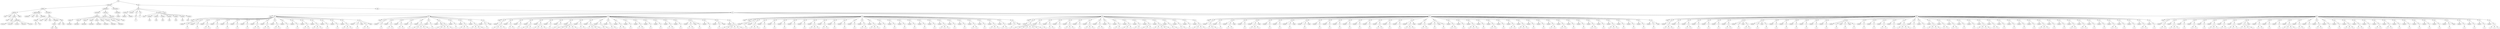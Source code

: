 digraph Tree {
	"t0" [label = "TEI"];
	"t1" [label = "teiHeader"];
	"t2" [label = "fileDesc"];
	"t3" [label = "titleStmt"];
	"t4" [label = "title"];
	"t5" [label = "title"];
	"t6" [label = "author"];
	"t7" [label = "idno"];
	"t8" [label = "idno"];
	"t9" [label = "persName"];
	"t10" [label = "forename"];
	"t11" [label = "nameLink"];
	"t12" [label = "surname"];
	"t13" [label = "nameLink"];
	"t14" [label = "surname"];
	"t15" [label = "editor"];
	"t16" [label = "publicationStmt"];
	"t17" [label = "publisher"];
	"t18" [label = "idno"];
	"t19" [label = "idno"];
	"t20" [label = "availability"];
	"t21" [label = "licence"];
	"t22" [label = "ab"];
	"t23" [label = "ref"];
	"t24" [label = "sourceDesc"];
	"t25" [label = "bibl"];
	"t26" [label = "name"];
	"t27" [label = "idno"];
	"t28" [label = "idno"];
	"t29" [label = "availability"];
	"t30" [label = "licence"];
	"t31" [label = "ab"];
	"t32" [label = "ref"];
	"t33" [label = "bibl"];
	"t34" [label = "date"];
	"t35" [label = "idno"];
	"t36" [label = "profileDesc"];
	"t37" [label = "particDesc"];
	"t38" [label = "listPerson"];
	"t39" [label = "person"];
	"t40" [label = "persName"];
	"t41" [label = "person"];
	"t42" [label = "persName"];
	"t43" [label = "person"];
	"t44" [label = "persName"];
	"t45" [label = "person"];
	"t46" [label = "persName"];
	"t47" [label = "person"];
	"t48" [label = "persName"];
	"t49" [label = "person"];
	"t50" [label = "persName"];
	"t51" [label = "person"];
	"t52" [label = "persName"];
	"t53" [label = "person"];
	"t54" [label = "persName"];
	"t55" [label = "textClass"];
	"t56" [label = "keywords"];
	"t57" [label = "term"];
	"t58" [label = "term"];
	"t59" [label = "classCode"];
	"t60" [label = "revisionDesc"];
	"t61" [label = "listChange"];
	"t62" [label = "change"];
	"t63" [label = "text"];
	"t64" [label = "front"];
	"t65" [label = "docTitle"];
	"t66" [label = "titlePart"];
	"t67" [label = "titlePart"];
	"t68" [label = "docDate"];
	"t69" [label = "div"];
	"t70" [label = "div"];
	"t71" [label = "p"];
	"t72" [label = "div"];
	"t73" [label = "p"];
	"t74" [label = "castList"];
	"t75" [label = "head"];
	"t76" [label = "castItem"];
	"t77" [label = "role"];
	"t78" [label = "castItem"];
	"t79" [label = "role"];
	"t80" [label = "castItem"];
	"t81" [label = "role"];
	"t82" [label = "castItem"];
	"t83" [label = "role"];
	"t84" [label = "castItem"];
	"t85" [label = "role"];
	"t86" [label = "castItem"];
	"t87" [label = "role"];
	"t88" [label = "castItem"];
	"t89" [label = "role"];
	"t90" [label = "note"];
	"t91" [label = "body"];
	"t92" [label = "div"];
	"t93" [label = "head"];
	"t94" [label = "div"];
	"t95" [label = "head"];
	"t96" [label = "sp"];
	"t97" [label = "speaker"];
	"t98" [label = "p"];
	"t99" [label = "s"];
	"t100" [label = "sp"];
	"t101" [label = "speaker"];
	"t102" [label = "p"];
	"t103" [label = "s"];
	"t104" [label = "sp"];
	"t105" [label = "speaker"];
	"t106" [label = "p"];
	"t107" [label = "s"];
	"t108" [label = "s"];
	"t109" [label = "sp"];
	"t110" [label = "speaker"];
	"t111" [label = "p"];
	"t112" [label = "s"];
	"t113" [label = "sp"];
	"t114" [label = "speaker"];
	"t115" [label = "p"];
	"t116" [label = "s"];
	"t117" [label = "sp"];
	"t118" [label = "speaker"];
	"t119" [label = "p"];
	"t120" [label = "s"];
	"t121" [label = "sp"];
	"t122" [label = "speaker"];
	"t123" [label = "p"];
	"t124" [label = "s"];
	"t125" [label = "sp"];
	"t126" [label = "speaker"];
	"t127" [label = "p"];
	"t128" [label = "s"];
	"t129" [label = "s"];
	"t130" [label = "sp"];
	"t131" [label = "speaker"];
	"t132" [label = "p"];
	"t133" [label = "s"];
	"t134" [label = "s"];
	"t135" [label = "sp"];
	"t136" [label = "speaker"];
	"t137" [label = "p"];
	"t138" [label = "s"];
	"t139" [label = "s"];
	"t140" [label = "sp"];
	"t141" [label = "speaker"];
	"t142" [label = "p"];
	"t143" [label = "s"];
	"t144" [label = "sp"];
	"t145" [label = "speaker"];
	"t146" [label = "p"];
	"t147" [label = "s"];
	"t148" [label = "sp"];
	"t149" [label = "speaker"];
	"t150" [label = "p"];
	"t151" [label = "s"];
	"t152" [label = "s"];
	"t153" [label = "sp"];
	"t154" [label = "speaker"];
	"t155" [label = "p"];
	"t156" [label = "s"];
	"t157" [label = "s"];
	"t158" [label = "s"];
	"t159" [label = "sp"];
	"t160" [label = "speaker"];
	"t161" [label = "p"];
	"t162" [label = "s"];
	"t163" [label = "sp"];
	"t164" [label = "speaker"];
	"t165" [label = "p"];
	"t166" [label = "s"];
	"t167" [label = "sp"];
	"t168" [label = "speaker"];
	"t169" [label = "p"];
	"t170" [label = "s"];
	"t171" [label = "s"];
	"t172" [label = "s"];
	"t173" [label = "sp"];
	"t174" [label = "speaker"];
	"t175" [label = "p"];
	"t176" [label = "s"];
	"t177" [label = "stage"];
	"t178" [label = "p"];
	"t179" [label = "s"];
	"t180" [label = "s"];
	"t181" [label = "stage"];
	"t182" [label = "div"];
	"t183" [label = "head"];
	"t184" [label = "sp"];
	"t185" [label = "speaker"];
	"t186" [label = "p"];
	"t187" [label = "s"];
	"t188" [label = "sp"];
	"t189" [label = "speaker"];
	"t190" [label = "p"];
	"t191" [label = "s"];
	"t192" [label = "s"];
	"t193" [label = "sp"];
	"t194" [label = "speaker"];
	"t195" [label = "p"];
	"t196" [label = "s"];
	"t197" [label = "s"];
	"t198" [label = "sp"];
	"t199" [label = "speaker"];
	"t200" [label = "p"];
	"t201" [label = "s"];
	"t202" [label = "sp"];
	"t203" [label = "speaker"];
	"t204" [label = "p"];
	"t205" [label = "s"];
	"t206" [label = "s"];
	"t207" [label = "s"];
	"t208" [label = "s"];
	"t209" [label = "s"];
	"t210" [label = "sp"];
	"t211" [label = "speaker"];
	"t212" [label = "p"];
	"t213" [label = "s"];
	"t214" [label = "sp"];
	"t215" [label = "speaker"];
	"t216" [label = "note"];
	"t217" [label = "p"];
	"t218" [label = "s"];
	"t219" [label = "s"];
	"t220" [label = "s"];
	"t221" [label = "s"];
	"t222" [label = "s"];
	"t223" [label = "sp"];
	"t224" [label = "speaker"];
	"t225" [label = "p"];
	"t226" [label = "s"];
	"t227" [label = "sp"];
	"t228" [label = "speaker"];
	"t229" [label = "p"];
	"t230" [label = "s"];
	"t231" [label = "s"];
	"t232" [label = "s"];
	"t233" [label = "sp"];
	"t234" [label = "speaker"];
	"t235" [label = "p"];
	"t236" [label = "s"];
	"t237" [label = "s"];
	"t238" [label = "s"];
	"t239" [label = "s"];
	"t240" [label = "sp"];
	"t241" [label = "speaker"];
	"t242" [label = "p"];
	"t243" [label = "s"];
	"t244" [label = "stage"];
	"t245" [label = "div"];
	"t246" [label = "head"];
	"t247" [label = "sp"];
	"t248" [label = "speaker"];
	"t249" [label = "p"];
	"t250" [label = "s"];
	"t251" [label = "s"];
	"t252" [label = "s"];
	"t253" [label = "s"];
	"t254" [label = "sp"];
	"t255" [label = "speaker"];
	"t256" [label = "p"];
	"t257" [label = "s"];
	"t258" [label = "s"];
	"t259" [label = "sp"];
	"t260" [label = "speaker"];
	"t261" [label = "p"];
	"t262" [label = "s"];
	"t263" [label = "sp"];
	"t264" [label = "speaker"];
	"t265" [label = "p"];
	"t266" [label = "s"];
	"t267" [label = "s"];
	"t268" [label = "s"];
	"t269" [label = "sp"];
	"t270" [label = "speaker"];
	"t271" [label = "p"];
	"t272" [label = "s"];
	"t273" [label = "s"];
	"t274" [label = "s"];
	"t275" [label = "s"];
	"t276" [label = "sp"];
	"t277" [label = "speaker"];
	"t278" [label = "p"];
	"t279" [label = "s"];
	"t280" [label = "sp"];
	"t281" [label = "speaker"];
	"t282" [label = "p"];
	"t283" [label = "s"];
	"t284" [label = "sp"];
	"t285" [label = "speaker"];
	"t286" [label = "p"];
	"t287" [label = "s"];
	"t288" [label = "s"];
	"t289" [label = "s"];
	"t290" [label = "s"];
	"t291" [label = "s"];
	"t292" [label = "s"];
	"t293" [label = "sp"];
	"t294" [label = "speaker"];
	"t295" [label = "p"];
	"t296" [label = "s"];
	"t297" [label = "s"];
	"t298" [label = "sp"];
	"t299" [label = "speaker"];
	"t300" [label = "p"];
	"t301" [label = "s"];
	"t302" [label = "s"];
	"t303" [label = "s"];
	"t304" [label = "s"];
	"t305" [label = "sp"];
	"t306" [label = "speaker"];
	"t307" [label = "p"];
	"t308" [label = "s"];
	"t309" [label = "s"];
	"t310" [label = "sp"];
	"t311" [label = "speaker"];
	"t312" [label = "p"];
	"t313" [label = "s"];
	"t314" [label = "s"];
	"t315" [label = "sp"];
	"t316" [label = "speaker"];
	"t317" [label = "p"];
	"t318" [label = "s"];
	"t319" [label = "s"];
	"t320" [label = "sp"];
	"t321" [label = "speaker"];
	"t322" [label = "p"];
	"t323" [label = "s"];
	"t324" [label = "sp"];
	"t325" [label = "speaker"];
	"t326" [label = "p"];
	"t327" [label = "s"];
	"t328" [label = "s"];
	"t329" [label = "sp"];
	"t330" [label = "speaker"];
	"t331" [label = "p"];
	"t332" [label = "s"];
	"t333" [label = "sp"];
	"t334" [label = "speaker"];
	"t335" [label = "p"];
	"t336" [label = "s"];
	"t337" [label = "sp"];
	"t338" [label = "speaker"];
	"t339" [label = "p"];
	"t340" [label = "s"];
	"t341" [label = "s"];
	"t342" [label = "sp"];
	"t343" [label = "speaker"];
	"t344" [label = "p"];
	"t345" [label = "s"];
	"t346" [label = "sp"];
	"t347" [label = "speaker"];
	"t348" [label = "p"];
	"t349" [label = "s"];
	"t350" [label = "s"];
	"t351" [label = "stage"];
	"t352" [label = "p"];
	"t353" [label = "s"];
	"t354" [label = "sp"];
	"t355" [label = "speaker"];
	"t356" [label = "p"];
	"t357" [label = "s"];
	"t358" [label = "sp"];
	"t359" [label = "speaker"];
	"t360" [label = "p"];
	"t361" [label = "s"];
	"t362" [label = "stage"];
	"t363" [label = "sp"];
	"t364" [label = "speaker"];
	"t365" [label = "p"];
	"t366" [label = "s"];
	"t367" [label = "s"];
	"t368" [label = "s"];
	"t369" [label = "s"];
	"t370" [label = "s"];
	"t371" [label = "s"];
	"t372" [label = "div"];
	"t373" [label = "head"];
	"t374" [label = "stage"];
	"t375" [label = "sp"];
	"t376" [label = "speaker"];
	"t377" [label = "p"];
	"t378" [label = "s"];
	"t379" [label = "sp"];
	"t380" [label = "speaker"];
	"t381" [label = "p"];
	"t382" [label = "s"];
	"t383" [label = "s"];
	"t384" [label = "s"];
	"t385" [label = "sp"];
	"t386" [label = "speaker"];
	"t387" [label = "p"];
	"t388" [label = "s"];
	"t389" [label = "sp"];
	"t390" [label = "speaker"];
	"t391" [label = "p"];
	"t392" [label = "s"];
	"t393" [label = "sp"];
	"t394" [label = "speaker"];
	"t395" [label = "p"];
	"t396" [label = "s"];
	"t397" [label = "sp"];
	"t398" [label = "speaker"];
	"t399" [label = "p"];
	"t400" [label = "s"];
	"t401" [label = "sp"];
	"t402" [label = "speaker"];
	"t403" [label = "p"];
	"t404" [label = "s"];
	"t405" [label = "sp"];
	"t406" [label = "speaker"];
	"t407" [label = "p"];
	"t408" [label = "s"];
	"t409" [label = "s"];
	"t410" [label = "s"];
	"t411" [label = "sp"];
	"t412" [label = "speaker"];
	"t413" [label = "p"];
	"t414" [label = "s"];
	"t415" [label = "s"];
	"t416" [label = "sp"];
	"t417" [label = "speaker"];
	"t418" [label = "p"];
	"t419" [label = "s"];
	"t420" [label = "sp"];
	"t421" [label = "speaker"];
	"t422" [label = "p"];
	"t423" [label = "s"];
	"t424" [label = "sp"];
	"t425" [label = "speaker"];
	"t426" [label = "p"];
	"t427" [label = "s"];
	"t428" [label = "sp"];
	"t429" [label = "speaker"];
	"t430" [label = "p"];
	"t431" [label = "s"];
	"t432" [label = "s"];
	"t433" [label = "sp"];
	"t434" [label = "speaker"];
	"t435" [label = "p"];
	"t436" [label = "s"];
	"t437" [label = "s"];
	"t438" [label = "s"];
	"t439" [label = "sp"];
	"t440" [label = "speaker"];
	"t441" [label = "p"];
	"t442" [label = "s"];
	"t443" [label = "sp"];
	"t444" [label = "speaker"];
	"t445" [label = "p"];
	"t446" [label = "s"];
	"t447" [label = "sp"];
	"t448" [label = "speaker"];
	"t449" [label = "p"];
	"t450" [label = "s"];
	"t451" [label = "sp"];
	"t452" [label = "speaker"];
	"t453" [label = "p"];
	"t454" [label = "s"];
	"t455" [label = "sp"];
	"t456" [label = "speaker"];
	"t457" [label = "p"];
	"t458" [label = "s"];
	"t459" [label = "sp"];
	"t460" [label = "speaker"];
	"t461" [label = "p"];
	"t462" [label = "s"];
	"t463" [label = "sp"];
	"t464" [label = "speaker"];
	"t465" [label = "p"];
	"t466" [label = "s"];
	"t467" [label = "s"];
	"t468" [label = "s"];
	"t469" [label = "sp"];
	"t470" [label = "speaker"];
	"t471" [label = "p"];
	"t472" [label = "s"];
	"t473" [label = "sp"];
	"t474" [label = "speaker"];
	"t475" [label = "p"];
	"t476" [label = "s"];
	"t477" [label = "sp"];
	"t478" [label = "speaker"];
	"t479" [label = "p"];
	"t480" [label = "s"];
	"t481" [label = "s"];
	"t482" [label = "sp"];
	"t483" [label = "speaker"];
	"t484" [label = "p"];
	"t485" [label = "s"];
	"t486" [label = "sp"];
	"t487" [label = "speaker"];
	"t488" [label = "p"];
	"t489" [label = "s"];
	"t490" [label = "s"];
	"t491" [label = "s"];
	"t492" [label = "sp"];
	"t493" [label = "speaker"];
	"t494" [label = "p"];
	"t495" [label = "s"];
	"t496" [label = "s"];
	"t497" [label = "sp"];
	"t498" [label = "speaker"];
	"t499" [label = "p"];
	"t500" [label = "s"];
	"t501" [label = "stage"];
	"t502" [label = "div"];
	"t503" [label = "head"];
	"t504" [label = "sp"];
	"t505" [label = "speaker"];
	"t506" [label = "p"];
	"t507" [label = "s"];
	"t508" [label = "s"];
	"t509" [label = "s"];
	"t510" [label = "s"];
	"t511" [label = "s"];
	"t512" [label = "s"];
	"t513" [label = "s"];
	"t514" [label = "s"];
	"t515" [label = "sp"];
	"t516" [label = "speaker"];
	"t517" [label = "p"];
	"t518" [label = "s"];
	"t519" [label = "sp"];
	"t520" [label = "speaker"];
	"t521" [label = "p"];
	"t522" [label = "s"];
	"t523" [label = "s"];
	"t524" [label = "sp"];
	"t525" [label = "speaker"];
	"t526" [label = "p"];
	"t527" [label = "s"];
	"t528" [label = "sp"];
	"t529" [label = "speaker"];
	"t530" [label = "p"];
	"t531" [label = "s"];
	"t532" [label = "s"];
	"t533" [label = "s"];
	"t534" [label = "sp"];
	"t535" [label = "speaker"];
	"t536" [label = "p"];
	"t537" [label = "s"];
	"t538" [label = "sp"];
	"t539" [label = "speaker"];
	"t540" [label = "p"];
	"t541" [label = "s"];
	"t542" [label = "s"];
	"t543" [label = "s"];
	"t544" [label = "sp"];
	"t545" [label = "speaker"];
	"t546" [label = "p"];
	"t547" [label = "s"];
	"t548" [label = "s"];
	"t549" [label = "sp"];
	"t550" [label = "speaker"];
	"t551" [label = "p"];
	"t552" [label = "s"];
	"t553" [label = "sp"];
	"t554" [label = "speaker"];
	"t555" [label = "p"];
	"t556" [label = "s"];
	"t557" [label = "s"];
	"t558" [label = "sp"];
	"t559" [label = "speaker"];
	"t560" [label = "p"];
	"t561" [label = "s"];
	"t562" [label = "s"];
	"t563" [label = "s"];
	"t564" [label = "sp"];
	"t565" [label = "speaker"];
	"t566" [label = "p"];
	"t567" [label = "s"];
	"t568" [label = "s"];
	"t569" [label = "sp"];
	"t570" [label = "speaker"];
	"t571" [label = "p"];
	"t572" [label = "s"];
	"t573" [label = "s"];
	"t574" [label = "s"];
	"t575" [label = "sp"];
	"t576" [label = "speaker"];
	"t577" [label = "p"];
	"t578" [label = "s"];
	"t579" [label = "s"];
	"t580" [label = "s"];
	"t581" [label = "s"];
	"t582" [label = "s"];
	"t583" [label = "sp"];
	"t584" [label = "speaker"];
	"t585" [label = "p"];
	"t586" [label = "s"];
	"t587" [label = "s"];
	"t588" [label = "sp"];
	"t589" [label = "speaker"];
	"t590" [label = "p"];
	"t591" [label = "s"];
	"t592" [label = "s"];
	"t593" [label = "sp"];
	"t594" [label = "speaker"];
	"t595" [label = "p"];
	"t596" [label = "s"];
	"t597" [label = "sp"];
	"t598" [label = "speaker"];
	"t599" [label = "p"];
	"t600" [label = "s"];
	"t601" [label = "s"];
	"t602" [label = "s"];
	"t603" [label = "s"];
	"t604" [label = "div"];
	"t605" [label = "head"];
	"t606" [label = "sp"];
	"t607" [label = "speaker"];
	"t608" [label = "p"];
	"t609" [label = "s"];
	"t610" [label = "s"];
	"t611" [label = "s"];
	"t612" [label = "sp"];
	"t613" [label = "speaker"];
	"t614" [label = "p"];
	"t615" [label = "s"];
	"t616" [label = "sp"];
	"t617" [label = "speaker"];
	"t618" [label = "p"];
	"t619" [label = "s"];
	"t620" [label = "s"];
	"t621" [label = "stage"];
	"t622" [label = "sp"];
	"t623" [label = "speaker"];
	"t624" [label = "p"];
	"t625" [label = "s"];
	"t626" [label = "sp"];
	"t627" [label = "speaker"];
	"t628" [label = "p"];
	"t629" [label = "s"];
	"t630" [label = "s"];
	"t631" [label = "s"];
	"t632" [label = "stage"];
	"t633" [label = "sp"];
	"t634" [label = "speaker"];
	"t635" [label = "p"];
	"t636" [label = "s"];
	"t637" [label = "sp"];
	"t638" [label = "speaker"];
	"t639" [label = "p"];
	"t640" [label = "s"];
	"t641" [label = "sp"];
	"t642" [label = "speaker"];
	"t643" [label = "p"];
	"t644" [label = "s"];
	"t645" [label = "stage"];
	"t646" [label = "sp"];
	"t647" [label = "speaker"];
	"t648" [label = "p"];
	"t649" [label = "s"];
	"t650" [label = "stage"];
	"t651" [label = "sp"];
	"t652" [label = "speaker"];
	"t653" [label = "p"];
	"t654" [label = "s"];
	"t655" [label = "sp"];
	"t656" [label = "speaker"];
	"t657" [label = "p"];
	"t658" [label = "s"];
	"t659" [label = "sp"];
	"t660" [label = "speaker"];
	"t661" [label = "p"];
	"t662" [label = "s"];
	"t663" [label = "sp"];
	"t664" [label = "speaker"];
	"t665" [label = "p"];
	"t666" [label = "s"];
	"t667" [label = "sp"];
	"t668" [label = "speaker"];
	"t669" [label = "p"];
	"t670" [label = "s"];
	"t671" [label = "sp"];
	"t672" [label = "speaker"];
	"t673" [label = "p"];
	"t674" [label = "s"];
	"t675" [label = "sp"];
	"t676" [label = "speaker"];
	"t677" [label = "p"];
	"t678" [label = "s"];
	"t679" [label = "s"];
	"t680" [label = "sp"];
	"t681" [label = "speaker"];
	"t682" [label = "p"];
	"t683" [label = "s"];
	"t684" [label = "sp"];
	"t685" [label = "speaker"];
	"t686" [label = "p"];
	"t687" [label = "s"];
	"t688" [label = "sp"];
	"t689" [label = "speaker"];
	"t690" [label = "p"];
	"t691" [label = "s"];
	"t692" [label = "s"];
	"t693" [label = "s"];
	"t694" [label = "stage"];
	"t695" [label = "sp"];
	"t696" [label = "speaker"];
	"t697" [label = "p"];
	"t698" [label = "s"];
	"t699" [label = "s"];
	"t700" [label = "sp"];
	"t701" [label = "speaker"];
	"t702" [label = "p"];
	"t703" [label = "s"];
	"t704" [label = "stage"];
	"t705" [label = "p"];
	"t706" [label = "s"];
	"t707" [label = "sp"];
	"t708" [label = "speaker"];
	"t709" [label = "p"];
	"t710" [label = "s"];
	"t711" [label = "s"];
	"t712" [label = "sp"];
	"t713" [label = "speaker"];
	"t714" [label = "p"];
	"t715" [label = "s"];
	"t716" [label = "sp"];
	"t717" [label = "speaker"];
	"t718" [label = "p"];
	"t719" [label = "s"];
	"t720" [label = "s"];
	"t721" [label = "s"];
	"t722" [label = "sp"];
	"t723" [label = "speaker"];
	"t724" [label = "p"];
	"t725" [label = "s"];
	"t726" [label = "sp"];
	"t727" [label = "speaker"];
	"t728" [label = "p"];
	"t729" [label = "s"];
	"t730" [label = "s"];
	"t731" [label = "sp"];
	"t732" [label = "speaker"];
	"t733" [label = "p"];
	"t734" [label = "s"];
	"t735" [label = "sp"];
	"t736" [label = "speaker"];
	"t737" [label = "p"];
	"t738" [label = "s"];
	"t739" [label = "s"];
	"t740" [label = "sp"];
	"t741" [label = "speaker"];
	"t742" [label = "p"];
	"t743" [label = "s"];
	"t744" [label = "s"];
	"t745" [label = "s"];
	"t746" [label = "sp"];
	"t747" [label = "speaker"];
	"t748" [label = "p"];
	"t749" [label = "s"];
	"t750" [label = "sp"];
	"t751" [label = "speaker"];
	"t752" [label = "p"];
	"t753" [label = "s"];
	"t754" [label = "sp"];
	"t755" [label = "speaker"];
	"t756" [label = "p"];
	"t757" [label = "s"];
	"t758" [label = "s"];
	"t759" [label = "sp"];
	"t760" [label = "speaker"];
	"t761" [label = "p"];
	"t762" [label = "s"];
	"t763" [label = "s"];
	"t764" [label = "sp"];
	"t765" [label = "speaker"];
	"t766" [label = "p"];
	"t767" [label = "s"];
	"t768" [label = "sp"];
	"t769" [label = "speaker"];
	"t770" [label = "p"];
	"t771" [label = "s"];
	"t772" [label = "sp"];
	"t773" [label = "speaker"];
	"t774" [label = "p"];
	"t775" [label = "s"];
	"t776" [label = "s"];
	"t777" [label = "sp"];
	"t778" [label = "speaker"];
	"t779" [label = "p"];
	"t780" [label = "s"];
	"t781" [label = "sp"];
	"t782" [label = "speaker"];
	"t783" [label = "p"];
	"t784" [label = "s"];
	"t785" [label = "s"];
	"t786" [label = "s"];
	"t787" [label = "sp"];
	"t788" [label = "speaker"];
	"t789" [label = "p"];
	"t790" [label = "s"];
	"t791" [label = "sp"];
	"t792" [label = "speaker"];
	"t793" [label = "p"];
	"t794" [label = "s"];
	"t795" [label = "sp"];
	"t796" [label = "speaker"];
	"t797" [label = "p"];
	"t798" [label = "s"];
	"t799" [label = "sp"];
	"t800" [label = "speaker"];
	"t801" [label = "p"];
	"t802" [label = "s"];
	"t803" [label = "stage"];
	"t804" [label = "div"];
	"t805" [label = "head"];
	"t806" [label = "sp"];
	"t807" [label = "speaker"];
	"t808" [label = "p"];
	"t809" [label = "s"];
	"t810" [label = "s"];
	"t811" [label = "s"];
	"t812" [label = "sp"];
	"t813" [label = "speaker"];
	"t814" [label = "p"];
	"t815" [label = "s"];
	"t816" [label = "sp"];
	"t817" [label = "speaker"];
	"t818" [label = "p"];
	"t819" [label = "s"];
	"t820" [label = "s"];
	"t821" [label = "sp"];
	"t822" [label = "speaker"];
	"t823" [label = "p"];
	"t824" [label = "s"];
	"t825" [label = "sp"];
	"t826" [label = "speaker"];
	"t827" [label = "p"];
	"t828" [label = "s"];
	"t829" [label = "sp"];
	"t830" [label = "speaker"];
	"t831" [label = "p"];
	"t832" [label = "s"];
	"t833" [label = "sp"];
	"t834" [label = "speaker"];
	"t835" [label = "p"];
	"t836" [label = "s"];
	"t837" [label = "s"];
	"t838" [label = "sp"];
	"t839" [label = "speaker"];
	"t840" [label = "p"];
	"t841" [label = "s"];
	"t842" [label = "stage"];
	"t843" [label = "p"];
	"t844" [label = "s"];
	"t845" [label = "s"];
	"t846" [label = "sp"];
	"t847" [label = "speaker"];
	"t848" [label = "p"];
	"t849" [label = "s"];
	"t850" [label = "stage"];
	"t851" [label = "p"];
	"t852" [label = "s"];
	"t853" [label = "sp"];
	"t854" [label = "speaker"];
	"t855" [label = "p"];
	"t856" [label = "s"];
	"t857" [label = "sp"];
	"t858" [label = "speaker"];
	"t859" [label = "p"];
	"t860" [label = "s"];
	"t861" [label = "sp"];
	"t862" [label = "speaker"];
	"t863" [label = "p"];
	"t864" [label = "s"];
	"t865" [label = "sp"];
	"t866" [label = "speaker"];
	"t867" [label = "p"];
	"t868" [label = "s"];
	"t869" [label = "sp"];
	"t870" [label = "speaker"];
	"t871" [label = "p"];
	"t872" [label = "s"];
	"t873" [label = "sp"];
	"t874" [label = "speaker"];
	"t875" [label = "p"];
	"t876" [label = "s"];
	"t877" [label = "sp"];
	"t878" [label = "speaker"];
	"t879" [label = "p"];
	"t880" [label = "s"];
	"t881" [label = "stage"];
	"t882" [label = "p"];
	"t883" [label = "s"];
	"t884" [label = "stage"];
	"t885" [label = "p"];
	"t886" [label = "s"];
	"t887" [label = "sp"];
	"t888" [label = "speaker"];
	"t889" [label = "p"];
	"t890" [label = "s"];
	"t891" [label = "sp"];
	"t892" [label = "speaker"];
	"t893" [label = "p"];
	"t894" [label = "s"];
	"t895" [label = "sp"];
	"t896" [label = "speaker"];
	"t897" [label = "p"];
	"t898" [label = "s"];
	"t899" [label = "s"];
	"t900" [label = "sp"];
	"t901" [label = "speaker"];
	"t902" [label = "p"];
	"t903" [label = "s"];
	"t904" [label = "sp"];
	"t905" [label = "speaker"];
	"t906" [label = "p"];
	"t907" [label = "s"];
	"t908" [label = "s"];
	"t909" [label = "s"];
	"t910" [label = "s"];
	"t911" [label = "sp"];
	"t912" [label = "speaker"];
	"t913" [label = "p"];
	"t914" [label = "s"];
	"t915" [label = "sp"];
	"t916" [label = "speaker"];
	"t917" [label = "p"];
	"t918" [label = "s"];
	"t919" [label = "sp"];
	"t920" [label = "speaker"];
	"t921" [label = "p"];
	"t922" [label = "s"];
	"t923" [label = "s"];
	"t924" [label = "s"];
	"t925" [label = "s"];
	"t926" [label = "sp"];
	"t927" [label = "speaker"];
	"t928" [label = "p"];
	"t929" [label = "s"];
	"t930" [label = "s"];
	"t931" [label = "sp"];
	"t932" [label = "speaker"];
	"t933" [label = "p"];
	"t934" [label = "s"];
	"t935" [label = "s"];
	"t936" [label = "sp"];
	"t937" [label = "speaker"];
	"t938" [label = "p"];
	"t939" [label = "s"];
	"t940" [label = "sp"];
	"t941" [label = "speaker"];
	"t942" [label = "p"];
	"t943" [label = "s"];
	"t944" [label = "sp"];
	"t945" [label = "speaker"];
	"t946" [label = "p"];
	"t947" [label = "s"];
	"t948" [label = "s"];
	"t949" [label = "s"];
	"t950" [label = "s"];
	"t951" [label = "sp"];
	"t952" [label = "speaker"];
	"t953" [label = "p"];
	"t954" [label = "s"];
	"t955" [label = "s"];
	"t956" [label = "sp"];
	"t957" [label = "speaker"];
	"t958" [label = "p"];
	"t959" [label = "s"];
	"t960" [label = "sp"];
	"t961" [label = "speaker"];
	"t962" [label = "p"];
	"t963" [label = "s"];
	"t964" [label = "sp"];
	"t965" [label = "speaker"];
	"t966" [label = "p"];
	"t967" [label = "s"];
	"t968" [label = "sp"];
	"t969" [label = "speaker"];
	"t970" [label = "p"];
	"t971" [label = "s"];
	"t972" [label = "sp"];
	"t973" [label = "speaker"];
	"t974" [label = "p"];
	"t975" [label = "s"];
	"t976" [label = "s"];
	"t977" [label = "s"];
	"t978" [label = "sp"];
	"t979" [label = "speaker"];
	"t980" [label = "p"];
	"t981" [label = "s"];
	"t982" [label = "sp"];
	"t983" [label = "speaker"];
	"t984" [label = "p"];
	"t985" [label = "s"];
	"t986" [label = "sp"];
	"t987" [label = "speaker"];
	"t988" [label = "p"];
	"t989" [label = "s"];
	"t990" [label = "s"];
	"t991" [label = "sp"];
	"t992" [label = "speaker"];
	"t993" [label = "p"];
	"t994" [label = "s"];
	"t995" [label = "s"];
	"t996" [label = "sp"];
	"t997" [label = "speaker"];
	"t998" [label = "p"];
	"t999" [label = "s"];
	"t1000" [label = "sp"];
	"t1001" [label = "speaker"];
	"t1002" [label = "p"];
	"t1003" [label = "s"];
	"t1004" [label = "sp"];
	"t1005" [label = "speaker"];
	"t1006" [label = "p"];
	"t1007" [label = "s"];
	"t1008" [label = "s"];
	"t1009" [label = "sp"];
	"t1010" [label = "speaker"];
	"t1011" [label = "p"];
	"t1012" [label = "s"];
	"t1013" [label = "sp"];
	"t1014" [label = "speaker"];
	"t1015" [label = "p"];
	"t1016" [label = "s"];
	"t1017" [label = "sp"];
	"t1018" [label = "speaker"];
	"t1019" [label = "p"];
	"t1020" [label = "s"];
	"t1021" [label = "s"];
	"t1022" [label = "sp"];
	"t1023" [label = "speaker"];
	"t1024" [label = "p"];
	"t1025" [label = "s"];
	"t1026" [label = "div"];
	"t1027" [label = "head"];
	"t1028" [label = "sp"];
	"t1029" [label = "speaker"];
	"t1030" [label = "p"];
	"t1031" [label = "s"];
	"t1032" [label = "s"];
	"t1033" [label = "sp"];
	"t1034" [label = "speaker"];
	"t1035" [label = "p"];
	"t1036" [label = "s"];
	"t1037" [label = "s"];
	"t1038" [label = "s"];
	"t1039" [label = "sp"];
	"t1040" [label = "speaker"];
	"t1041" [label = "p"];
	"t1042" [label = "s"];
	"t1043" [label = "sp"];
	"t1044" [label = "speaker"];
	"t1045" [label = "p"];
	"t1046" [label = "s"];
	"t1047" [label = "s"];
	"t1048" [label = "sp"];
	"t1049" [label = "speaker"];
	"t1050" [label = "p"];
	"t1051" [label = "s"];
	"t1052" [label = "sp"];
	"t1053" [label = "speaker"];
	"t1054" [label = "p"];
	"t1055" [label = "s"];
	"t1056" [label = "s"];
	"t1057" [label = "s"];
	"t1058" [label = "sp"];
	"t1059" [label = "speaker"];
	"t1060" [label = "p"];
	"t1061" [label = "s"];
	"t1062" [label = "s"];
	"t1063" [label = "sp"];
	"t1064" [label = "speaker"];
	"t1065" [label = "p"];
	"t1066" [label = "s"];
	"t1067" [label = "s"];
	"t1068" [label = "s"];
	"t1069" [label = "sp"];
	"t1070" [label = "speaker"];
	"t1071" [label = "p"];
	"t1072" [label = "s"];
	"t1073" [label = "s"];
	"t1074" [label = "s"];
	"t1075" [label = "s"];
	"t1076" [label = "stage"];
	"t1077" [label = "sp"];
	"t1078" [label = "speaker"];
	"t1079" [label = "p"];
	"t1080" [label = "s"];
	"t1081" [label = "s"];
	"t1082" [label = "sp"];
	"t1083" [label = "speaker"];
	"t1084" [label = "p"];
	"t1085" [label = "s"];
	"t1086" [label = "sp"];
	"t1087" [label = "speaker"];
	"t1088" [label = "p"];
	"t1089" [label = "s"];
	"t1090" [label = "sp"];
	"t1091" [label = "speaker"];
	"t1092" [label = "p"];
	"t1093" [label = "s"];
	"t1094" [label = "s"];
	"t1095" [label = "s"];
	"t1096" [label = "s"];
	"t1097" [label = "sp"];
	"t1098" [label = "speaker"];
	"t1099" [label = "p"];
	"t1100" [label = "s"];
	"t1101" [label = "s"];
	"t1102" [label = "sp"];
	"t1103" [label = "speaker"];
	"t1104" [label = "p"];
	"t1105" [label = "s"];
	"t1106" [label = "sp"];
	"t1107" [label = "speaker"];
	"t1108" [label = "p"];
	"t1109" [label = "s"];
	"t1110" [label = "s"];
	"t1111" [label = "sp"];
	"t1112" [label = "speaker"];
	"t1113" [label = "p"];
	"t1114" [label = "s"];
	"t1115" [label = "sp"];
	"t1116" [label = "speaker"];
	"t1117" [label = "p"];
	"t1118" [label = "s"];
	"t1119" [label = "sp"];
	"t1120" [label = "speaker"];
	"t1121" [label = "p"];
	"t1122" [label = "s"];
	"t1123" [label = "s"];
	"t1124" [label = "s"];
	"t1125" [label = "sp"];
	"t1126" [label = "speaker"];
	"t1127" [label = "p"];
	"t1128" [label = "s"];
	"t1129" [label = "s"];
	"t1130" [label = "sp"];
	"t1131" [label = "speaker"];
	"t1132" [label = "p"];
	"t1133" [label = "s"];
	"t1134" [label = "sp"];
	"t1135" [label = "speaker"];
	"t1136" [label = "p"];
	"t1137" [label = "s"];
	"t1138" [label = "s"];
	"t1139" [label = "sp"];
	"t1140" [label = "speaker"];
	"t1141" [label = "p"];
	"t1142" [label = "s"];
	"t1143" [label = "s"];
	"t1144" [label = "sp"];
	"t1145" [label = "speaker"];
	"t1146" [label = "p"];
	"t1147" [label = "s"];
	"t1148" [label = "sp"];
	"t1149" [label = "speaker"];
	"t1150" [label = "p"];
	"t1151" [label = "s"];
	"t1152" [label = "sp"];
	"t1153" [label = "speaker"];
	"t1154" [label = "p"];
	"t1155" [label = "s"];
	"t1156" [label = "sp"];
	"t1157" [label = "speaker"];
	"t1158" [label = "p"];
	"t1159" [label = "s"];
	"t1160" [label = "sp"];
	"t1161" [label = "speaker"];
	"t1162" [label = "p"];
	"t1163" [label = "s"];
	"t1164" [label = "sp"];
	"t1165" [label = "speaker"];
	"t1166" [label = "p"];
	"t1167" [label = "s"];
	"t1168" [label = "stage"];
	"t1169" [label = "sp"];
	"t1170" [label = "speaker"];
	"t1171" [label = "p"];
	"t1172" [label = "s"];
	"t1173" [label = "sp"];
	"t1174" [label = "speaker"];
	"t1175" [label = "p"];
	"t1176" [label = "s"];
	"t1177" [label = "sp"];
	"t1178" [label = "speaker"];
	"t1179" [label = "p"];
	"t1180" [label = "s"];
	"t1181" [label = "sp"];
	"t1182" [label = "speaker"];
	"t1183" [label = "p"];
	"t1184" [label = "s"];
	"t1185" [label = "s"];
	"t1186" [label = "s"];
	"t0" -> "t1";
	"t1" -> "t2";
	"t2" -> "t3";
	"t3" -> "t4";
	"t3" -> "t5";
	"t3" -> "t6";
	"t6" -> "t7";
	"t6" -> "t8";
	"t6" -> "t9";
	"t9" -> "t10";
	"t9" -> "t11";
	"t9" -> "t12";
	"t9" -> "t13";
	"t9" -> "t14";
	"t3" -> "t15";
	"t2" -> "t16";
	"t16" -> "t17";
	"t16" -> "t18";
	"t16" -> "t19";
	"t16" -> "t20";
	"t20" -> "t21";
	"t21" -> "t22";
	"t21" -> "t23";
	"t2" -> "t24";
	"t24" -> "t25";
	"t25" -> "t26";
	"t25" -> "t27";
	"t25" -> "t28";
	"t25" -> "t29";
	"t29" -> "t30";
	"t30" -> "t31";
	"t30" -> "t32";
	"t25" -> "t33";
	"t33" -> "t34";
	"t33" -> "t35";
	"t1" -> "t36";
	"t36" -> "t37";
	"t37" -> "t38";
	"t38" -> "t39";
	"t39" -> "t40";
	"t38" -> "t41";
	"t41" -> "t42";
	"t38" -> "t43";
	"t43" -> "t44";
	"t38" -> "t45";
	"t45" -> "t46";
	"t38" -> "t47";
	"t47" -> "t48";
	"t38" -> "t49";
	"t49" -> "t50";
	"t38" -> "t51";
	"t51" -> "t52";
	"t38" -> "t53";
	"t53" -> "t54";
	"t36" -> "t55";
	"t55" -> "t56";
	"t56" -> "t57";
	"t56" -> "t58";
	"t55" -> "t59";
	"t1" -> "t60";
	"t60" -> "t61";
	"t61" -> "t62";
	"t0" -> "t63";
	"t63" -> "t64";
	"t64" -> "t65";
	"t65" -> "t66";
	"t65" -> "t67";
	"t64" -> "t68";
	"t64" -> "t69";
	"t69" -> "t70";
	"t70" -> "t71";
	"t64" -> "t72";
	"t72" -> "t73";
	"t64" -> "t74";
	"t74" -> "t75";
	"t74" -> "t76";
	"t76" -> "t77";
	"t74" -> "t78";
	"t78" -> "t79";
	"t74" -> "t80";
	"t80" -> "t81";
	"t74" -> "t82";
	"t82" -> "t83";
	"t74" -> "t84";
	"t84" -> "t85";
	"t74" -> "t86";
	"t86" -> "t87";
	"t74" -> "t88";
	"t88" -> "t89";
	"t64" -> "t90";
	"t63" -> "t91";
	"t91" -> "t92";
	"t92" -> "t93";
	"t92" -> "t94";
	"t94" -> "t95";
	"t94" -> "t96";
	"t96" -> "t97";
	"t96" -> "t98";
	"t98" -> "t99";
	"t94" -> "t100";
	"t100" -> "t101";
	"t100" -> "t102";
	"t102" -> "t103";
	"t94" -> "t104";
	"t104" -> "t105";
	"t104" -> "t106";
	"t106" -> "t107";
	"t106" -> "t108";
	"t94" -> "t109";
	"t109" -> "t110";
	"t109" -> "t111";
	"t111" -> "t112";
	"t94" -> "t113";
	"t113" -> "t114";
	"t113" -> "t115";
	"t115" -> "t116";
	"t94" -> "t117";
	"t117" -> "t118";
	"t117" -> "t119";
	"t119" -> "t120";
	"t94" -> "t121";
	"t121" -> "t122";
	"t121" -> "t123";
	"t123" -> "t124";
	"t94" -> "t125";
	"t125" -> "t126";
	"t125" -> "t127";
	"t127" -> "t128";
	"t127" -> "t129";
	"t94" -> "t130";
	"t130" -> "t131";
	"t130" -> "t132";
	"t132" -> "t133";
	"t132" -> "t134";
	"t94" -> "t135";
	"t135" -> "t136";
	"t135" -> "t137";
	"t137" -> "t138";
	"t137" -> "t139";
	"t94" -> "t140";
	"t140" -> "t141";
	"t140" -> "t142";
	"t142" -> "t143";
	"t94" -> "t144";
	"t144" -> "t145";
	"t144" -> "t146";
	"t146" -> "t147";
	"t94" -> "t148";
	"t148" -> "t149";
	"t148" -> "t150";
	"t150" -> "t151";
	"t150" -> "t152";
	"t94" -> "t153";
	"t153" -> "t154";
	"t153" -> "t155";
	"t155" -> "t156";
	"t155" -> "t157";
	"t155" -> "t158";
	"t94" -> "t159";
	"t159" -> "t160";
	"t159" -> "t161";
	"t161" -> "t162";
	"t94" -> "t163";
	"t163" -> "t164";
	"t163" -> "t165";
	"t165" -> "t166";
	"t94" -> "t167";
	"t167" -> "t168";
	"t167" -> "t169";
	"t169" -> "t170";
	"t169" -> "t171";
	"t169" -> "t172";
	"t94" -> "t173";
	"t173" -> "t174";
	"t173" -> "t175";
	"t175" -> "t176";
	"t173" -> "t177";
	"t173" -> "t178";
	"t178" -> "t179";
	"t178" -> "t180";
	"t173" -> "t181";
	"t92" -> "t182";
	"t182" -> "t183";
	"t182" -> "t184";
	"t184" -> "t185";
	"t184" -> "t186";
	"t186" -> "t187";
	"t182" -> "t188";
	"t188" -> "t189";
	"t188" -> "t190";
	"t190" -> "t191";
	"t190" -> "t192";
	"t182" -> "t193";
	"t193" -> "t194";
	"t193" -> "t195";
	"t195" -> "t196";
	"t195" -> "t197";
	"t182" -> "t198";
	"t198" -> "t199";
	"t198" -> "t200";
	"t200" -> "t201";
	"t182" -> "t202";
	"t202" -> "t203";
	"t202" -> "t204";
	"t204" -> "t205";
	"t204" -> "t206";
	"t204" -> "t207";
	"t204" -> "t208";
	"t204" -> "t209";
	"t182" -> "t210";
	"t210" -> "t211";
	"t210" -> "t212";
	"t212" -> "t213";
	"t182" -> "t214";
	"t214" -> "t215";
	"t214" -> "t216";
	"t214" -> "t217";
	"t217" -> "t218";
	"t217" -> "t219";
	"t217" -> "t220";
	"t217" -> "t221";
	"t217" -> "t222";
	"t182" -> "t223";
	"t223" -> "t224";
	"t223" -> "t225";
	"t225" -> "t226";
	"t182" -> "t227";
	"t227" -> "t228";
	"t227" -> "t229";
	"t229" -> "t230";
	"t229" -> "t231";
	"t229" -> "t232";
	"t182" -> "t233";
	"t233" -> "t234";
	"t233" -> "t235";
	"t235" -> "t236";
	"t235" -> "t237";
	"t235" -> "t238";
	"t235" -> "t239";
	"t182" -> "t240";
	"t240" -> "t241";
	"t240" -> "t242";
	"t242" -> "t243";
	"t240" -> "t244";
	"t92" -> "t245";
	"t245" -> "t246";
	"t245" -> "t247";
	"t247" -> "t248";
	"t247" -> "t249";
	"t249" -> "t250";
	"t249" -> "t251";
	"t249" -> "t252";
	"t249" -> "t253";
	"t245" -> "t254";
	"t254" -> "t255";
	"t254" -> "t256";
	"t256" -> "t257";
	"t256" -> "t258";
	"t245" -> "t259";
	"t259" -> "t260";
	"t259" -> "t261";
	"t261" -> "t262";
	"t245" -> "t263";
	"t263" -> "t264";
	"t263" -> "t265";
	"t265" -> "t266";
	"t265" -> "t267";
	"t265" -> "t268";
	"t245" -> "t269";
	"t269" -> "t270";
	"t269" -> "t271";
	"t271" -> "t272";
	"t271" -> "t273";
	"t271" -> "t274";
	"t271" -> "t275";
	"t245" -> "t276";
	"t276" -> "t277";
	"t276" -> "t278";
	"t278" -> "t279";
	"t245" -> "t280";
	"t280" -> "t281";
	"t280" -> "t282";
	"t282" -> "t283";
	"t245" -> "t284";
	"t284" -> "t285";
	"t284" -> "t286";
	"t286" -> "t287";
	"t286" -> "t288";
	"t286" -> "t289";
	"t286" -> "t290";
	"t286" -> "t291";
	"t286" -> "t292";
	"t245" -> "t293";
	"t293" -> "t294";
	"t293" -> "t295";
	"t295" -> "t296";
	"t295" -> "t297";
	"t245" -> "t298";
	"t298" -> "t299";
	"t298" -> "t300";
	"t300" -> "t301";
	"t300" -> "t302";
	"t300" -> "t303";
	"t300" -> "t304";
	"t245" -> "t305";
	"t305" -> "t306";
	"t305" -> "t307";
	"t307" -> "t308";
	"t307" -> "t309";
	"t245" -> "t310";
	"t310" -> "t311";
	"t310" -> "t312";
	"t312" -> "t313";
	"t312" -> "t314";
	"t245" -> "t315";
	"t315" -> "t316";
	"t315" -> "t317";
	"t317" -> "t318";
	"t317" -> "t319";
	"t245" -> "t320";
	"t320" -> "t321";
	"t320" -> "t322";
	"t322" -> "t323";
	"t245" -> "t324";
	"t324" -> "t325";
	"t324" -> "t326";
	"t326" -> "t327";
	"t326" -> "t328";
	"t245" -> "t329";
	"t329" -> "t330";
	"t329" -> "t331";
	"t331" -> "t332";
	"t245" -> "t333";
	"t333" -> "t334";
	"t333" -> "t335";
	"t335" -> "t336";
	"t245" -> "t337";
	"t337" -> "t338";
	"t337" -> "t339";
	"t339" -> "t340";
	"t339" -> "t341";
	"t245" -> "t342";
	"t342" -> "t343";
	"t342" -> "t344";
	"t344" -> "t345";
	"t245" -> "t346";
	"t346" -> "t347";
	"t346" -> "t348";
	"t348" -> "t349";
	"t348" -> "t350";
	"t346" -> "t351";
	"t346" -> "t352";
	"t352" -> "t353";
	"t245" -> "t354";
	"t354" -> "t355";
	"t354" -> "t356";
	"t356" -> "t357";
	"t245" -> "t358";
	"t358" -> "t359";
	"t358" -> "t360";
	"t360" -> "t361";
	"t358" -> "t362";
	"t245" -> "t363";
	"t363" -> "t364";
	"t363" -> "t365";
	"t365" -> "t366";
	"t365" -> "t367";
	"t365" -> "t368";
	"t365" -> "t369";
	"t365" -> "t370";
	"t365" -> "t371";
	"t92" -> "t372";
	"t372" -> "t373";
	"t372" -> "t374";
	"t372" -> "t375";
	"t375" -> "t376";
	"t375" -> "t377";
	"t377" -> "t378";
	"t372" -> "t379";
	"t379" -> "t380";
	"t379" -> "t381";
	"t381" -> "t382";
	"t381" -> "t383";
	"t381" -> "t384";
	"t372" -> "t385";
	"t385" -> "t386";
	"t385" -> "t387";
	"t387" -> "t388";
	"t372" -> "t389";
	"t389" -> "t390";
	"t389" -> "t391";
	"t391" -> "t392";
	"t372" -> "t393";
	"t393" -> "t394";
	"t393" -> "t395";
	"t395" -> "t396";
	"t372" -> "t397";
	"t397" -> "t398";
	"t397" -> "t399";
	"t399" -> "t400";
	"t372" -> "t401";
	"t401" -> "t402";
	"t401" -> "t403";
	"t403" -> "t404";
	"t372" -> "t405";
	"t405" -> "t406";
	"t405" -> "t407";
	"t407" -> "t408";
	"t407" -> "t409";
	"t407" -> "t410";
	"t372" -> "t411";
	"t411" -> "t412";
	"t411" -> "t413";
	"t413" -> "t414";
	"t413" -> "t415";
	"t372" -> "t416";
	"t416" -> "t417";
	"t416" -> "t418";
	"t418" -> "t419";
	"t372" -> "t420";
	"t420" -> "t421";
	"t420" -> "t422";
	"t422" -> "t423";
	"t372" -> "t424";
	"t424" -> "t425";
	"t424" -> "t426";
	"t426" -> "t427";
	"t372" -> "t428";
	"t428" -> "t429";
	"t428" -> "t430";
	"t430" -> "t431";
	"t430" -> "t432";
	"t372" -> "t433";
	"t433" -> "t434";
	"t433" -> "t435";
	"t435" -> "t436";
	"t435" -> "t437";
	"t435" -> "t438";
	"t372" -> "t439";
	"t439" -> "t440";
	"t439" -> "t441";
	"t441" -> "t442";
	"t372" -> "t443";
	"t443" -> "t444";
	"t443" -> "t445";
	"t445" -> "t446";
	"t372" -> "t447";
	"t447" -> "t448";
	"t447" -> "t449";
	"t449" -> "t450";
	"t372" -> "t451";
	"t451" -> "t452";
	"t451" -> "t453";
	"t453" -> "t454";
	"t372" -> "t455";
	"t455" -> "t456";
	"t455" -> "t457";
	"t457" -> "t458";
	"t372" -> "t459";
	"t459" -> "t460";
	"t459" -> "t461";
	"t461" -> "t462";
	"t372" -> "t463";
	"t463" -> "t464";
	"t463" -> "t465";
	"t465" -> "t466";
	"t465" -> "t467";
	"t465" -> "t468";
	"t372" -> "t469";
	"t469" -> "t470";
	"t469" -> "t471";
	"t471" -> "t472";
	"t372" -> "t473";
	"t473" -> "t474";
	"t473" -> "t475";
	"t475" -> "t476";
	"t372" -> "t477";
	"t477" -> "t478";
	"t477" -> "t479";
	"t479" -> "t480";
	"t479" -> "t481";
	"t372" -> "t482";
	"t482" -> "t483";
	"t482" -> "t484";
	"t484" -> "t485";
	"t372" -> "t486";
	"t486" -> "t487";
	"t486" -> "t488";
	"t488" -> "t489";
	"t488" -> "t490";
	"t488" -> "t491";
	"t372" -> "t492";
	"t492" -> "t493";
	"t492" -> "t494";
	"t494" -> "t495";
	"t494" -> "t496";
	"t372" -> "t497";
	"t497" -> "t498";
	"t497" -> "t499";
	"t499" -> "t500";
	"t497" -> "t501";
	"t92" -> "t502";
	"t502" -> "t503";
	"t502" -> "t504";
	"t504" -> "t505";
	"t504" -> "t506";
	"t506" -> "t507";
	"t506" -> "t508";
	"t506" -> "t509";
	"t506" -> "t510";
	"t506" -> "t511";
	"t506" -> "t512";
	"t506" -> "t513";
	"t506" -> "t514";
	"t502" -> "t515";
	"t515" -> "t516";
	"t515" -> "t517";
	"t517" -> "t518";
	"t502" -> "t519";
	"t519" -> "t520";
	"t519" -> "t521";
	"t521" -> "t522";
	"t521" -> "t523";
	"t502" -> "t524";
	"t524" -> "t525";
	"t524" -> "t526";
	"t526" -> "t527";
	"t502" -> "t528";
	"t528" -> "t529";
	"t528" -> "t530";
	"t530" -> "t531";
	"t530" -> "t532";
	"t530" -> "t533";
	"t502" -> "t534";
	"t534" -> "t535";
	"t534" -> "t536";
	"t536" -> "t537";
	"t502" -> "t538";
	"t538" -> "t539";
	"t538" -> "t540";
	"t540" -> "t541";
	"t540" -> "t542";
	"t540" -> "t543";
	"t502" -> "t544";
	"t544" -> "t545";
	"t544" -> "t546";
	"t546" -> "t547";
	"t546" -> "t548";
	"t502" -> "t549";
	"t549" -> "t550";
	"t549" -> "t551";
	"t551" -> "t552";
	"t502" -> "t553";
	"t553" -> "t554";
	"t553" -> "t555";
	"t555" -> "t556";
	"t555" -> "t557";
	"t502" -> "t558";
	"t558" -> "t559";
	"t558" -> "t560";
	"t560" -> "t561";
	"t560" -> "t562";
	"t560" -> "t563";
	"t502" -> "t564";
	"t564" -> "t565";
	"t564" -> "t566";
	"t566" -> "t567";
	"t566" -> "t568";
	"t502" -> "t569";
	"t569" -> "t570";
	"t569" -> "t571";
	"t571" -> "t572";
	"t571" -> "t573";
	"t571" -> "t574";
	"t502" -> "t575";
	"t575" -> "t576";
	"t575" -> "t577";
	"t577" -> "t578";
	"t577" -> "t579";
	"t577" -> "t580";
	"t577" -> "t581";
	"t577" -> "t582";
	"t502" -> "t583";
	"t583" -> "t584";
	"t583" -> "t585";
	"t585" -> "t586";
	"t585" -> "t587";
	"t502" -> "t588";
	"t588" -> "t589";
	"t588" -> "t590";
	"t590" -> "t591";
	"t590" -> "t592";
	"t502" -> "t593";
	"t593" -> "t594";
	"t593" -> "t595";
	"t595" -> "t596";
	"t502" -> "t597";
	"t597" -> "t598";
	"t597" -> "t599";
	"t599" -> "t600";
	"t599" -> "t601";
	"t599" -> "t602";
	"t599" -> "t603";
	"t92" -> "t604";
	"t604" -> "t605";
	"t604" -> "t606";
	"t606" -> "t607";
	"t606" -> "t608";
	"t608" -> "t609";
	"t608" -> "t610";
	"t608" -> "t611";
	"t604" -> "t612";
	"t612" -> "t613";
	"t612" -> "t614";
	"t614" -> "t615";
	"t604" -> "t616";
	"t616" -> "t617";
	"t616" -> "t618";
	"t618" -> "t619";
	"t618" -> "t620";
	"t616" -> "t621";
	"t604" -> "t622";
	"t622" -> "t623";
	"t622" -> "t624";
	"t624" -> "t625";
	"t604" -> "t626";
	"t626" -> "t627";
	"t626" -> "t628";
	"t628" -> "t629";
	"t628" -> "t630";
	"t628" -> "t631";
	"t626" -> "t632";
	"t604" -> "t633";
	"t633" -> "t634";
	"t633" -> "t635";
	"t635" -> "t636";
	"t604" -> "t637";
	"t637" -> "t638";
	"t637" -> "t639";
	"t639" -> "t640";
	"t604" -> "t641";
	"t641" -> "t642";
	"t641" -> "t643";
	"t643" -> "t644";
	"t641" -> "t645";
	"t604" -> "t646";
	"t646" -> "t647";
	"t646" -> "t648";
	"t648" -> "t649";
	"t646" -> "t650";
	"t604" -> "t651";
	"t651" -> "t652";
	"t651" -> "t653";
	"t653" -> "t654";
	"t604" -> "t655";
	"t655" -> "t656";
	"t655" -> "t657";
	"t657" -> "t658";
	"t604" -> "t659";
	"t659" -> "t660";
	"t659" -> "t661";
	"t661" -> "t662";
	"t604" -> "t663";
	"t663" -> "t664";
	"t663" -> "t665";
	"t665" -> "t666";
	"t604" -> "t667";
	"t667" -> "t668";
	"t667" -> "t669";
	"t669" -> "t670";
	"t604" -> "t671";
	"t671" -> "t672";
	"t671" -> "t673";
	"t673" -> "t674";
	"t604" -> "t675";
	"t675" -> "t676";
	"t675" -> "t677";
	"t677" -> "t678";
	"t677" -> "t679";
	"t604" -> "t680";
	"t680" -> "t681";
	"t680" -> "t682";
	"t682" -> "t683";
	"t604" -> "t684";
	"t684" -> "t685";
	"t684" -> "t686";
	"t686" -> "t687";
	"t604" -> "t688";
	"t688" -> "t689";
	"t688" -> "t690";
	"t690" -> "t691";
	"t690" -> "t692";
	"t690" -> "t693";
	"t688" -> "t694";
	"t604" -> "t695";
	"t695" -> "t696";
	"t695" -> "t697";
	"t697" -> "t698";
	"t697" -> "t699";
	"t604" -> "t700";
	"t700" -> "t701";
	"t700" -> "t702";
	"t702" -> "t703";
	"t700" -> "t704";
	"t700" -> "t705";
	"t705" -> "t706";
	"t604" -> "t707";
	"t707" -> "t708";
	"t707" -> "t709";
	"t709" -> "t710";
	"t709" -> "t711";
	"t604" -> "t712";
	"t712" -> "t713";
	"t712" -> "t714";
	"t714" -> "t715";
	"t604" -> "t716";
	"t716" -> "t717";
	"t716" -> "t718";
	"t718" -> "t719";
	"t718" -> "t720";
	"t718" -> "t721";
	"t604" -> "t722";
	"t722" -> "t723";
	"t722" -> "t724";
	"t724" -> "t725";
	"t604" -> "t726";
	"t726" -> "t727";
	"t726" -> "t728";
	"t728" -> "t729";
	"t728" -> "t730";
	"t604" -> "t731";
	"t731" -> "t732";
	"t731" -> "t733";
	"t733" -> "t734";
	"t604" -> "t735";
	"t735" -> "t736";
	"t735" -> "t737";
	"t737" -> "t738";
	"t737" -> "t739";
	"t604" -> "t740";
	"t740" -> "t741";
	"t740" -> "t742";
	"t742" -> "t743";
	"t742" -> "t744";
	"t742" -> "t745";
	"t604" -> "t746";
	"t746" -> "t747";
	"t746" -> "t748";
	"t748" -> "t749";
	"t604" -> "t750";
	"t750" -> "t751";
	"t750" -> "t752";
	"t752" -> "t753";
	"t604" -> "t754";
	"t754" -> "t755";
	"t754" -> "t756";
	"t756" -> "t757";
	"t756" -> "t758";
	"t604" -> "t759";
	"t759" -> "t760";
	"t759" -> "t761";
	"t761" -> "t762";
	"t761" -> "t763";
	"t604" -> "t764";
	"t764" -> "t765";
	"t764" -> "t766";
	"t766" -> "t767";
	"t604" -> "t768";
	"t768" -> "t769";
	"t768" -> "t770";
	"t770" -> "t771";
	"t604" -> "t772";
	"t772" -> "t773";
	"t772" -> "t774";
	"t774" -> "t775";
	"t774" -> "t776";
	"t604" -> "t777";
	"t777" -> "t778";
	"t777" -> "t779";
	"t779" -> "t780";
	"t604" -> "t781";
	"t781" -> "t782";
	"t781" -> "t783";
	"t783" -> "t784";
	"t783" -> "t785";
	"t783" -> "t786";
	"t604" -> "t787";
	"t787" -> "t788";
	"t787" -> "t789";
	"t789" -> "t790";
	"t604" -> "t791";
	"t791" -> "t792";
	"t791" -> "t793";
	"t793" -> "t794";
	"t604" -> "t795";
	"t795" -> "t796";
	"t795" -> "t797";
	"t797" -> "t798";
	"t604" -> "t799";
	"t799" -> "t800";
	"t799" -> "t801";
	"t801" -> "t802";
	"t799" -> "t803";
	"t92" -> "t804";
	"t804" -> "t805";
	"t804" -> "t806";
	"t806" -> "t807";
	"t806" -> "t808";
	"t808" -> "t809";
	"t808" -> "t810";
	"t808" -> "t811";
	"t804" -> "t812";
	"t812" -> "t813";
	"t812" -> "t814";
	"t814" -> "t815";
	"t804" -> "t816";
	"t816" -> "t817";
	"t816" -> "t818";
	"t818" -> "t819";
	"t818" -> "t820";
	"t804" -> "t821";
	"t821" -> "t822";
	"t821" -> "t823";
	"t823" -> "t824";
	"t804" -> "t825";
	"t825" -> "t826";
	"t825" -> "t827";
	"t827" -> "t828";
	"t804" -> "t829";
	"t829" -> "t830";
	"t829" -> "t831";
	"t831" -> "t832";
	"t804" -> "t833";
	"t833" -> "t834";
	"t833" -> "t835";
	"t835" -> "t836";
	"t835" -> "t837";
	"t804" -> "t838";
	"t838" -> "t839";
	"t838" -> "t840";
	"t840" -> "t841";
	"t838" -> "t842";
	"t838" -> "t843";
	"t843" -> "t844";
	"t843" -> "t845";
	"t804" -> "t846";
	"t846" -> "t847";
	"t846" -> "t848";
	"t848" -> "t849";
	"t846" -> "t850";
	"t846" -> "t851";
	"t851" -> "t852";
	"t804" -> "t853";
	"t853" -> "t854";
	"t853" -> "t855";
	"t855" -> "t856";
	"t804" -> "t857";
	"t857" -> "t858";
	"t857" -> "t859";
	"t859" -> "t860";
	"t804" -> "t861";
	"t861" -> "t862";
	"t861" -> "t863";
	"t863" -> "t864";
	"t804" -> "t865";
	"t865" -> "t866";
	"t865" -> "t867";
	"t867" -> "t868";
	"t804" -> "t869";
	"t869" -> "t870";
	"t869" -> "t871";
	"t871" -> "t872";
	"t804" -> "t873";
	"t873" -> "t874";
	"t873" -> "t875";
	"t875" -> "t876";
	"t804" -> "t877";
	"t877" -> "t878";
	"t877" -> "t879";
	"t879" -> "t880";
	"t877" -> "t881";
	"t877" -> "t882";
	"t882" -> "t883";
	"t877" -> "t884";
	"t877" -> "t885";
	"t885" -> "t886";
	"t804" -> "t887";
	"t887" -> "t888";
	"t887" -> "t889";
	"t889" -> "t890";
	"t804" -> "t891";
	"t891" -> "t892";
	"t891" -> "t893";
	"t893" -> "t894";
	"t804" -> "t895";
	"t895" -> "t896";
	"t895" -> "t897";
	"t897" -> "t898";
	"t897" -> "t899";
	"t804" -> "t900";
	"t900" -> "t901";
	"t900" -> "t902";
	"t902" -> "t903";
	"t804" -> "t904";
	"t904" -> "t905";
	"t904" -> "t906";
	"t906" -> "t907";
	"t906" -> "t908";
	"t906" -> "t909";
	"t906" -> "t910";
	"t804" -> "t911";
	"t911" -> "t912";
	"t911" -> "t913";
	"t913" -> "t914";
	"t804" -> "t915";
	"t915" -> "t916";
	"t915" -> "t917";
	"t917" -> "t918";
	"t804" -> "t919";
	"t919" -> "t920";
	"t919" -> "t921";
	"t921" -> "t922";
	"t921" -> "t923";
	"t921" -> "t924";
	"t921" -> "t925";
	"t804" -> "t926";
	"t926" -> "t927";
	"t926" -> "t928";
	"t928" -> "t929";
	"t928" -> "t930";
	"t804" -> "t931";
	"t931" -> "t932";
	"t931" -> "t933";
	"t933" -> "t934";
	"t933" -> "t935";
	"t804" -> "t936";
	"t936" -> "t937";
	"t936" -> "t938";
	"t938" -> "t939";
	"t804" -> "t940";
	"t940" -> "t941";
	"t940" -> "t942";
	"t942" -> "t943";
	"t804" -> "t944";
	"t944" -> "t945";
	"t944" -> "t946";
	"t946" -> "t947";
	"t946" -> "t948";
	"t946" -> "t949";
	"t946" -> "t950";
	"t804" -> "t951";
	"t951" -> "t952";
	"t951" -> "t953";
	"t953" -> "t954";
	"t953" -> "t955";
	"t804" -> "t956";
	"t956" -> "t957";
	"t956" -> "t958";
	"t958" -> "t959";
	"t804" -> "t960";
	"t960" -> "t961";
	"t960" -> "t962";
	"t962" -> "t963";
	"t804" -> "t964";
	"t964" -> "t965";
	"t964" -> "t966";
	"t966" -> "t967";
	"t804" -> "t968";
	"t968" -> "t969";
	"t968" -> "t970";
	"t970" -> "t971";
	"t804" -> "t972";
	"t972" -> "t973";
	"t972" -> "t974";
	"t974" -> "t975";
	"t974" -> "t976";
	"t974" -> "t977";
	"t804" -> "t978";
	"t978" -> "t979";
	"t978" -> "t980";
	"t980" -> "t981";
	"t804" -> "t982";
	"t982" -> "t983";
	"t982" -> "t984";
	"t984" -> "t985";
	"t804" -> "t986";
	"t986" -> "t987";
	"t986" -> "t988";
	"t988" -> "t989";
	"t988" -> "t990";
	"t804" -> "t991";
	"t991" -> "t992";
	"t991" -> "t993";
	"t993" -> "t994";
	"t993" -> "t995";
	"t804" -> "t996";
	"t996" -> "t997";
	"t996" -> "t998";
	"t998" -> "t999";
	"t804" -> "t1000";
	"t1000" -> "t1001";
	"t1000" -> "t1002";
	"t1002" -> "t1003";
	"t804" -> "t1004";
	"t1004" -> "t1005";
	"t1004" -> "t1006";
	"t1006" -> "t1007";
	"t1006" -> "t1008";
	"t804" -> "t1009";
	"t1009" -> "t1010";
	"t1009" -> "t1011";
	"t1011" -> "t1012";
	"t804" -> "t1013";
	"t1013" -> "t1014";
	"t1013" -> "t1015";
	"t1015" -> "t1016";
	"t804" -> "t1017";
	"t1017" -> "t1018";
	"t1017" -> "t1019";
	"t1019" -> "t1020";
	"t1019" -> "t1021";
	"t804" -> "t1022";
	"t1022" -> "t1023";
	"t1022" -> "t1024";
	"t1024" -> "t1025";
	"t92" -> "t1026";
	"t1026" -> "t1027";
	"t1026" -> "t1028";
	"t1028" -> "t1029";
	"t1028" -> "t1030";
	"t1030" -> "t1031";
	"t1030" -> "t1032";
	"t1026" -> "t1033";
	"t1033" -> "t1034";
	"t1033" -> "t1035";
	"t1035" -> "t1036";
	"t1035" -> "t1037";
	"t1035" -> "t1038";
	"t1026" -> "t1039";
	"t1039" -> "t1040";
	"t1039" -> "t1041";
	"t1041" -> "t1042";
	"t1026" -> "t1043";
	"t1043" -> "t1044";
	"t1043" -> "t1045";
	"t1045" -> "t1046";
	"t1045" -> "t1047";
	"t1026" -> "t1048";
	"t1048" -> "t1049";
	"t1048" -> "t1050";
	"t1050" -> "t1051";
	"t1026" -> "t1052";
	"t1052" -> "t1053";
	"t1052" -> "t1054";
	"t1054" -> "t1055";
	"t1054" -> "t1056";
	"t1054" -> "t1057";
	"t1026" -> "t1058";
	"t1058" -> "t1059";
	"t1058" -> "t1060";
	"t1060" -> "t1061";
	"t1060" -> "t1062";
	"t1026" -> "t1063";
	"t1063" -> "t1064";
	"t1063" -> "t1065";
	"t1065" -> "t1066";
	"t1065" -> "t1067";
	"t1065" -> "t1068";
	"t1026" -> "t1069";
	"t1069" -> "t1070";
	"t1069" -> "t1071";
	"t1071" -> "t1072";
	"t1071" -> "t1073";
	"t1071" -> "t1074";
	"t1071" -> "t1075";
	"t1069" -> "t1076";
	"t1026" -> "t1077";
	"t1077" -> "t1078";
	"t1077" -> "t1079";
	"t1079" -> "t1080";
	"t1079" -> "t1081";
	"t1026" -> "t1082";
	"t1082" -> "t1083";
	"t1082" -> "t1084";
	"t1084" -> "t1085";
	"t1026" -> "t1086";
	"t1086" -> "t1087";
	"t1086" -> "t1088";
	"t1088" -> "t1089";
	"t1026" -> "t1090";
	"t1090" -> "t1091";
	"t1090" -> "t1092";
	"t1092" -> "t1093";
	"t1092" -> "t1094";
	"t1092" -> "t1095";
	"t1092" -> "t1096";
	"t1026" -> "t1097";
	"t1097" -> "t1098";
	"t1097" -> "t1099";
	"t1099" -> "t1100";
	"t1099" -> "t1101";
	"t1026" -> "t1102";
	"t1102" -> "t1103";
	"t1102" -> "t1104";
	"t1104" -> "t1105";
	"t1026" -> "t1106";
	"t1106" -> "t1107";
	"t1106" -> "t1108";
	"t1108" -> "t1109";
	"t1108" -> "t1110";
	"t1026" -> "t1111";
	"t1111" -> "t1112";
	"t1111" -> "t1113";
	"t1113" -> "t1114";
	"t1026" -> "t1115";
	"t1115" -> "t1116";
	"t1115" -> "t1117";
	"t1117" -> "t1118";
	"t1026" -> "t1119";
	"t1119" -> "t1120";
	"t1119" -> "t1121";
	"t1121" -> "t1122";
	"t1121" -> "t1123";
	"t1121" -> "t1124";
	"t1026" -> "t1125";
	"t1125" -> "t1126";
	"t1125" -> "t1127";
	"t1127" -> "t1128";
	"t1127" -> "t1129";
	"t1026" -> "t1130";
	"t1130" -> "t1131";
	"t1130" -> "t1132";
	"t1132" -> "t1133";
	"t1026" -> "t1134";
	"t1134" -> "t1135";
	"t1134" -> "t1136";
	"t1136" -> "t1137";
	"t1136" -> "t1138";
	"t1026" -> "t1139";
	"t1139" -> "t1140";
	"t1139" -> "t1141";
	"t1141" -> "t1142";
	"t1141" -> "t1143";
	"t1026" -> "t1144";
	"t1144" -> "t1145";
	"t1144" -> "t1146";
	"t1146" -> "t1147";
	"t1026" -> "t1148";
	"t1148" -> "t1149";
	"t1148" -> "t1150";
	"t1150" -> "t1151";
	"t1026" -> "t1152";
	"t1152" -> "t1153";
	"t1152" -> "t1154";
	"t1154" -> "t1155";
	"t1026" -> "t1156";
	"t1156" -> "t1157";
	"t1156" -> "t1158";
	"t1158" -> "t1159";
	"t1026" -> "t1160";
	"t1160" -> "t1161";
	"t1160" -> "t1162";
	"t1162" -> "t1163";
	"t1026" -> "t1164";
	"t1164" -> "t1165";
	"t1164" -> "t1166";
	"t1166" -> "t1167";
	"t1164" -> "t1168";
	"t1026" -> "t1169";
	"t1169" -> "t1170";
	"t1169" -> "t1171";
	"t1171" -> "t1172";
	"t1026" -> "t1173";
	"t1173" -> "t1174";
	"t1173" -> "t1175";
	"t1175" -> "t1176";
	"t1026" -> "t1177";
	"t1177" -> "t1178";
	"t1177" -> "t1179";
	"t1179" -> "t1180";
	"t1026" -> "t1181";
	"t1181" -> "t1182";
	"t1181" -> "t1183";
	"t1183" -> "t1184";
	"t1183" -> "t1185";
	"t1183" -> "t1186";
}
